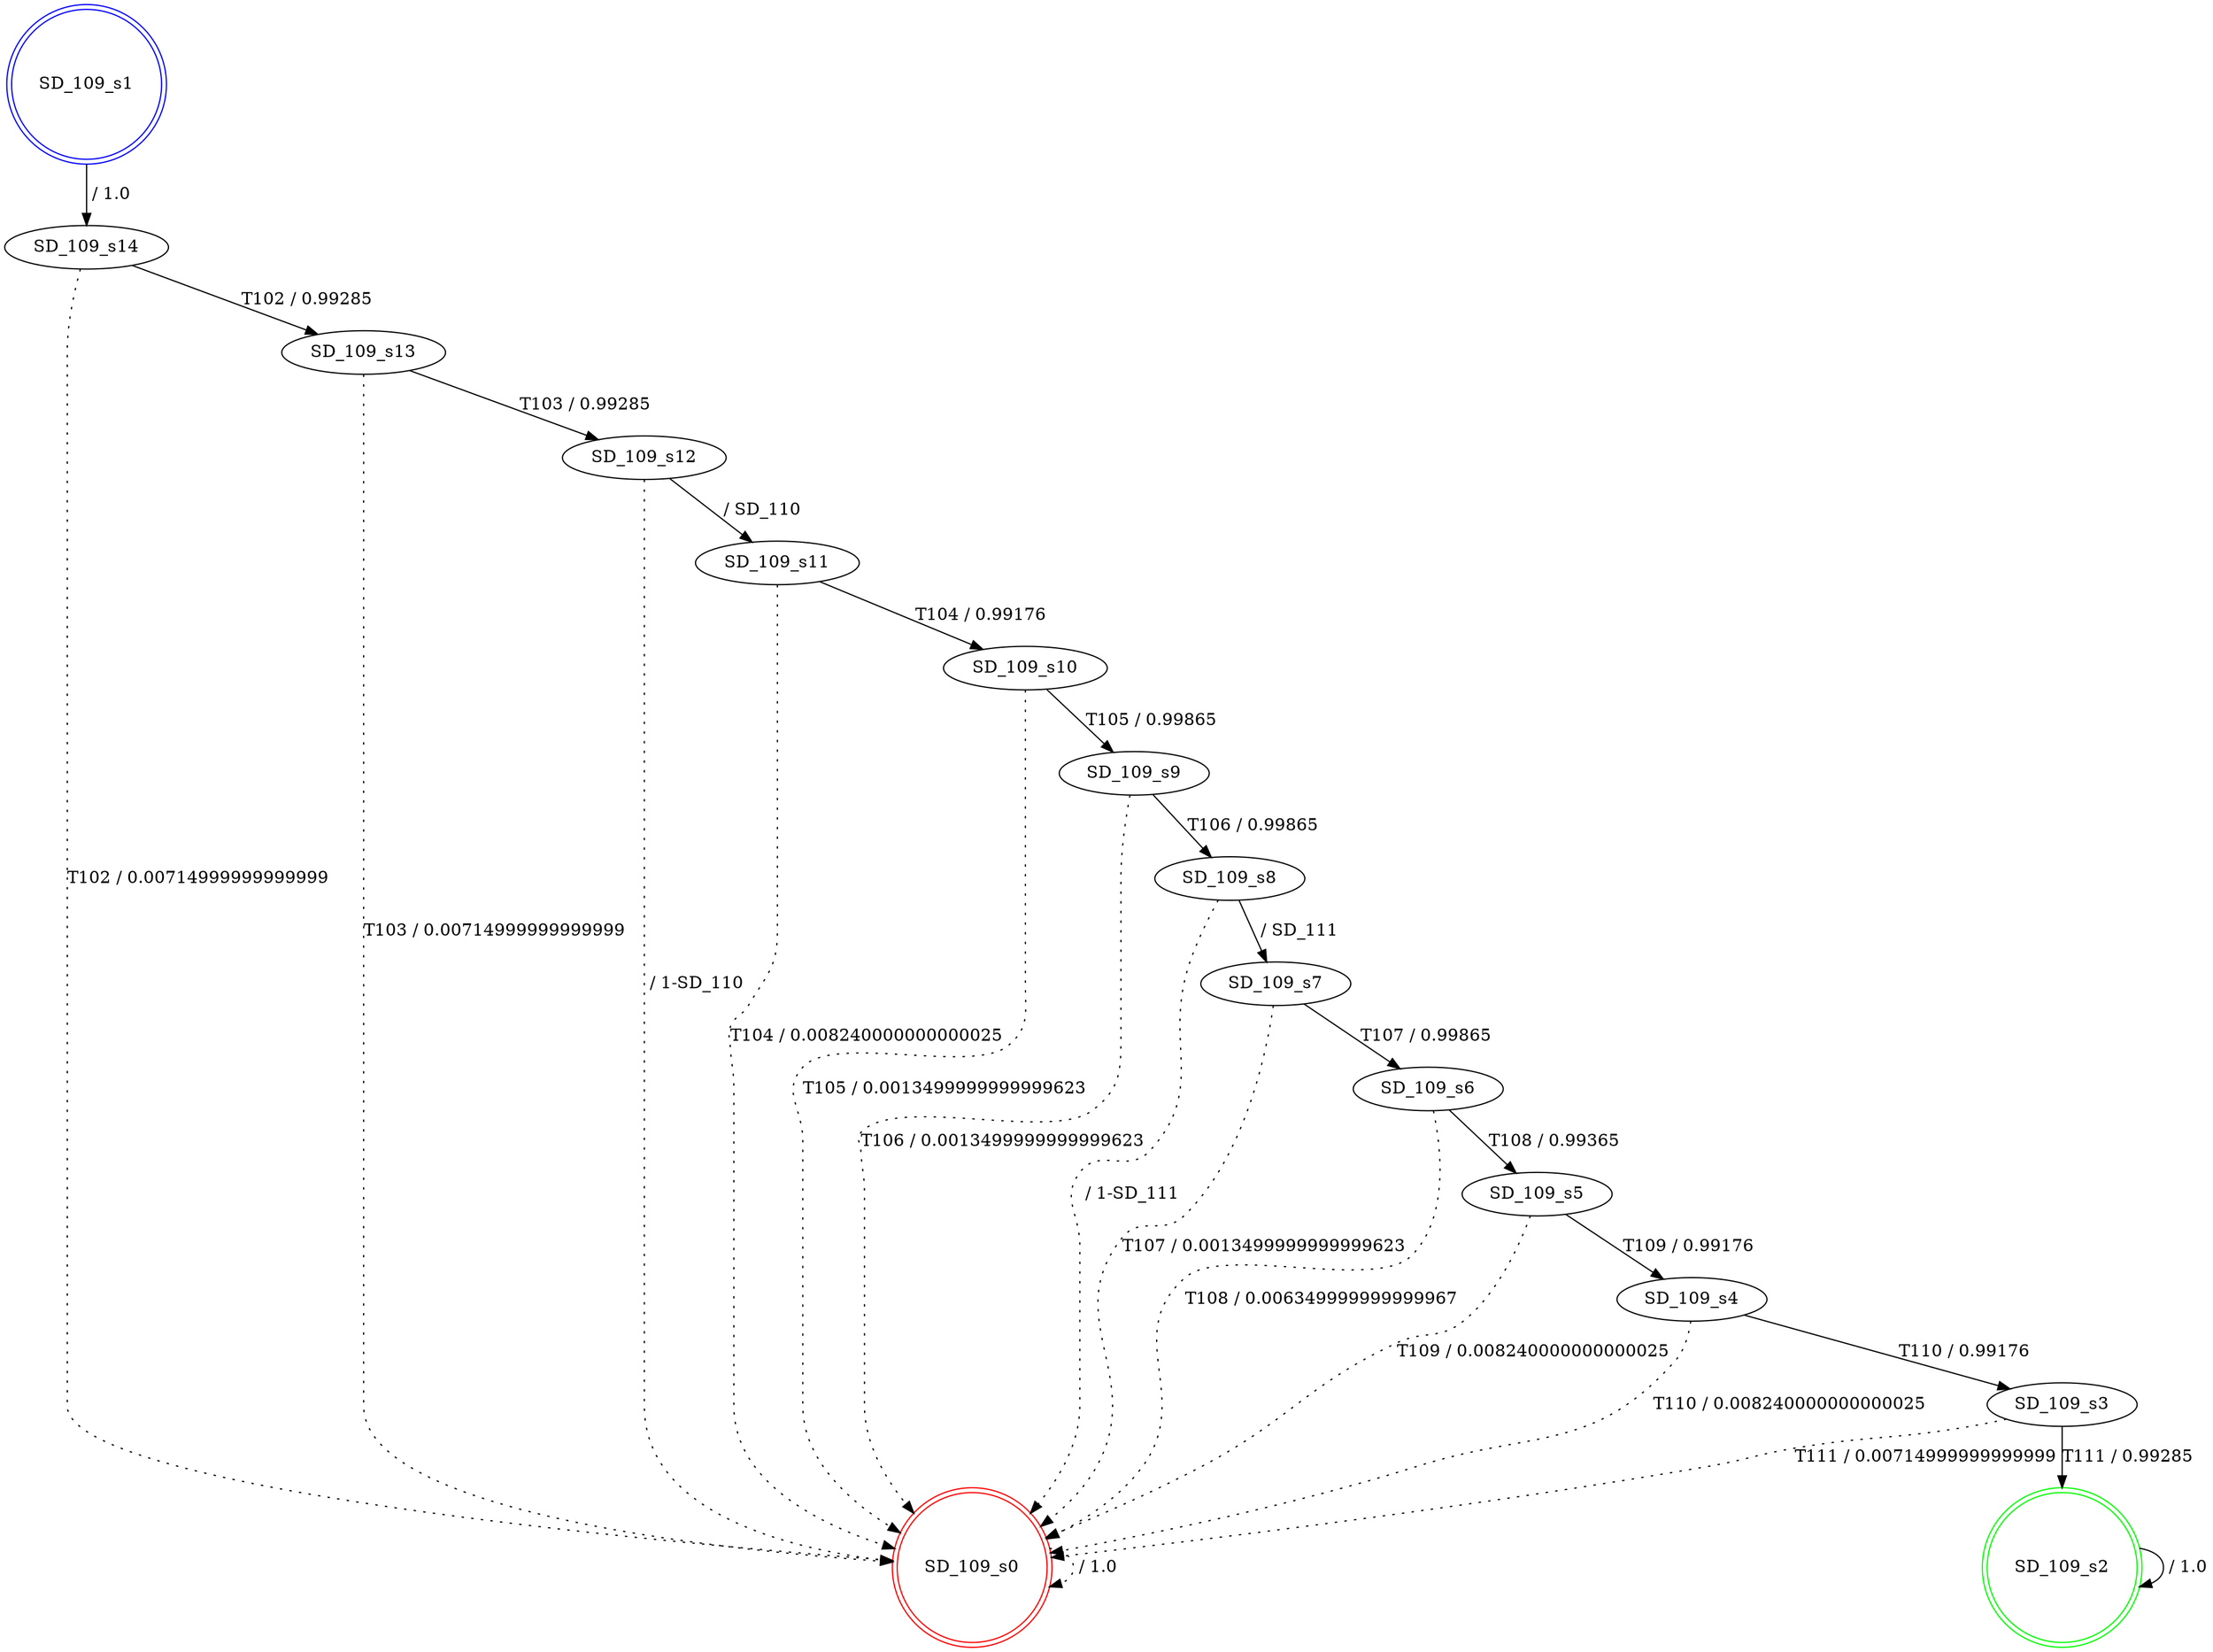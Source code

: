 digraph graphname {
SD_109_s0 [label="SD_109_s0",color=red,shape=doublecircle ];
SD_109_s1 [label="SD_109_s1",color=blue,shape=doublecircle ];
SD_109_s2 [label="SD_109_s2",color=green,shape=doublecircle ];
SD_109_s3 [label="SD_109_s3" ];
SD_109_s4 [label="SD_109_s4" ];
SD_109_s5 [label="SD_109_s5" ];
SD_109_s6 [label="SD_109_s6" ];
SD_109_s7 [label="SD_109_s7" ];
SD_109_s8 [label="SD_109_s8" ];
SD_109_s9 [label="SD_109_s9" ];
SD_109_s10 [label="SD_109_s10" ];
SD_109_s11 [label="SD_109_s11" ];
SD_109_s12 [label="SD_109_s12" ];
SD_109_s13 [label="SD_109_s13" ];
SD_109_s14 [label="SD_109_s14" ];
SD_109_s0 -> SD_109_s0 [label=" / 1.0", style=dotted];
SD_109_s1 -> SD_109_s14 [label=" / 1.0"];
SD_109_s2 -> SD_109_s2 [label=" / 1.0"];
SD_109_s3 -> SD_109_s2 [label="T111 / 0.99285"];
SD_109_s3 -> SD_109_s0 [label="T111 / 0.00714999999999999", style=dotted];
SD_109_s4 -> SD_109_s3 [label="T110 / 0.99176"];
SD_109_s4 -> SD_109_s0 [label="T110 / 0.008240000000000025", style=dotted];
SD_109_s5 -> SD_109_s4 [label="T109 / 0.99176"];
SD_109_s5 -> SD_109_s0 [label="T109 / 0.008240000000000025", style=dotted];
SD_109_s6 -> SD_109_s5 [label="T108 / 0.99365"];
SD_109_s6 -> SD_109_s0 [label="T108 / 0.006349999999999967", style=dotted];
SD_109_s7 -> SD_109_s6 [label="T107 / 0.99865"];
SD_109_s7 -> SD_109_s0 [label="T107 / 0.0013499999999999623", style=dotted];
SD_109_s8 -> SD_109_s7 [label=" / SD_111"];
SD_109_s8 -> SD_109_s0 [label=" / 1-SD_111", style=dotted];
SD_109_s9 -> SD_109_s8 [label="T106 / 0.99865"];
SD_109_s9 -> SD_109_s0 [label="T106 / 0.0013499999999999623", style=dotted];
SD_109_s10 -> SD_109_s9 [label="T105 / 0.99865"];
SD_109_s10 -> SD_109_s0 [label="T105 / 0.0013499999999999623", style=dotted];
SD_109_s11 -> SD_109_s10 [label="T104 / 0.99176"];
SD_109_s11 -> SD_109_s0 [label="T104 / 0.008240000000000025", style=dotted];
SD_109_s12 -> SD_109_s11 [label=" / SD_110"];
SD_109_s12 -> SD_109_s0 [label=" / 1-SD_110", style=dotted];
SD_109_s13 -> SD_109_s12 [label="T103 / 0.99285"];
SD_109_s13 -> SD_109_s0 [label="T103 / 0.00714999999999999", style=dotted];
SD_109_s14 -> SD_109_s13 [label="T102 / 0.99285"];
SD_109_s14 -> SD_109_s0 [label="T102 / 0.00714999999999999", style=dotted];
}